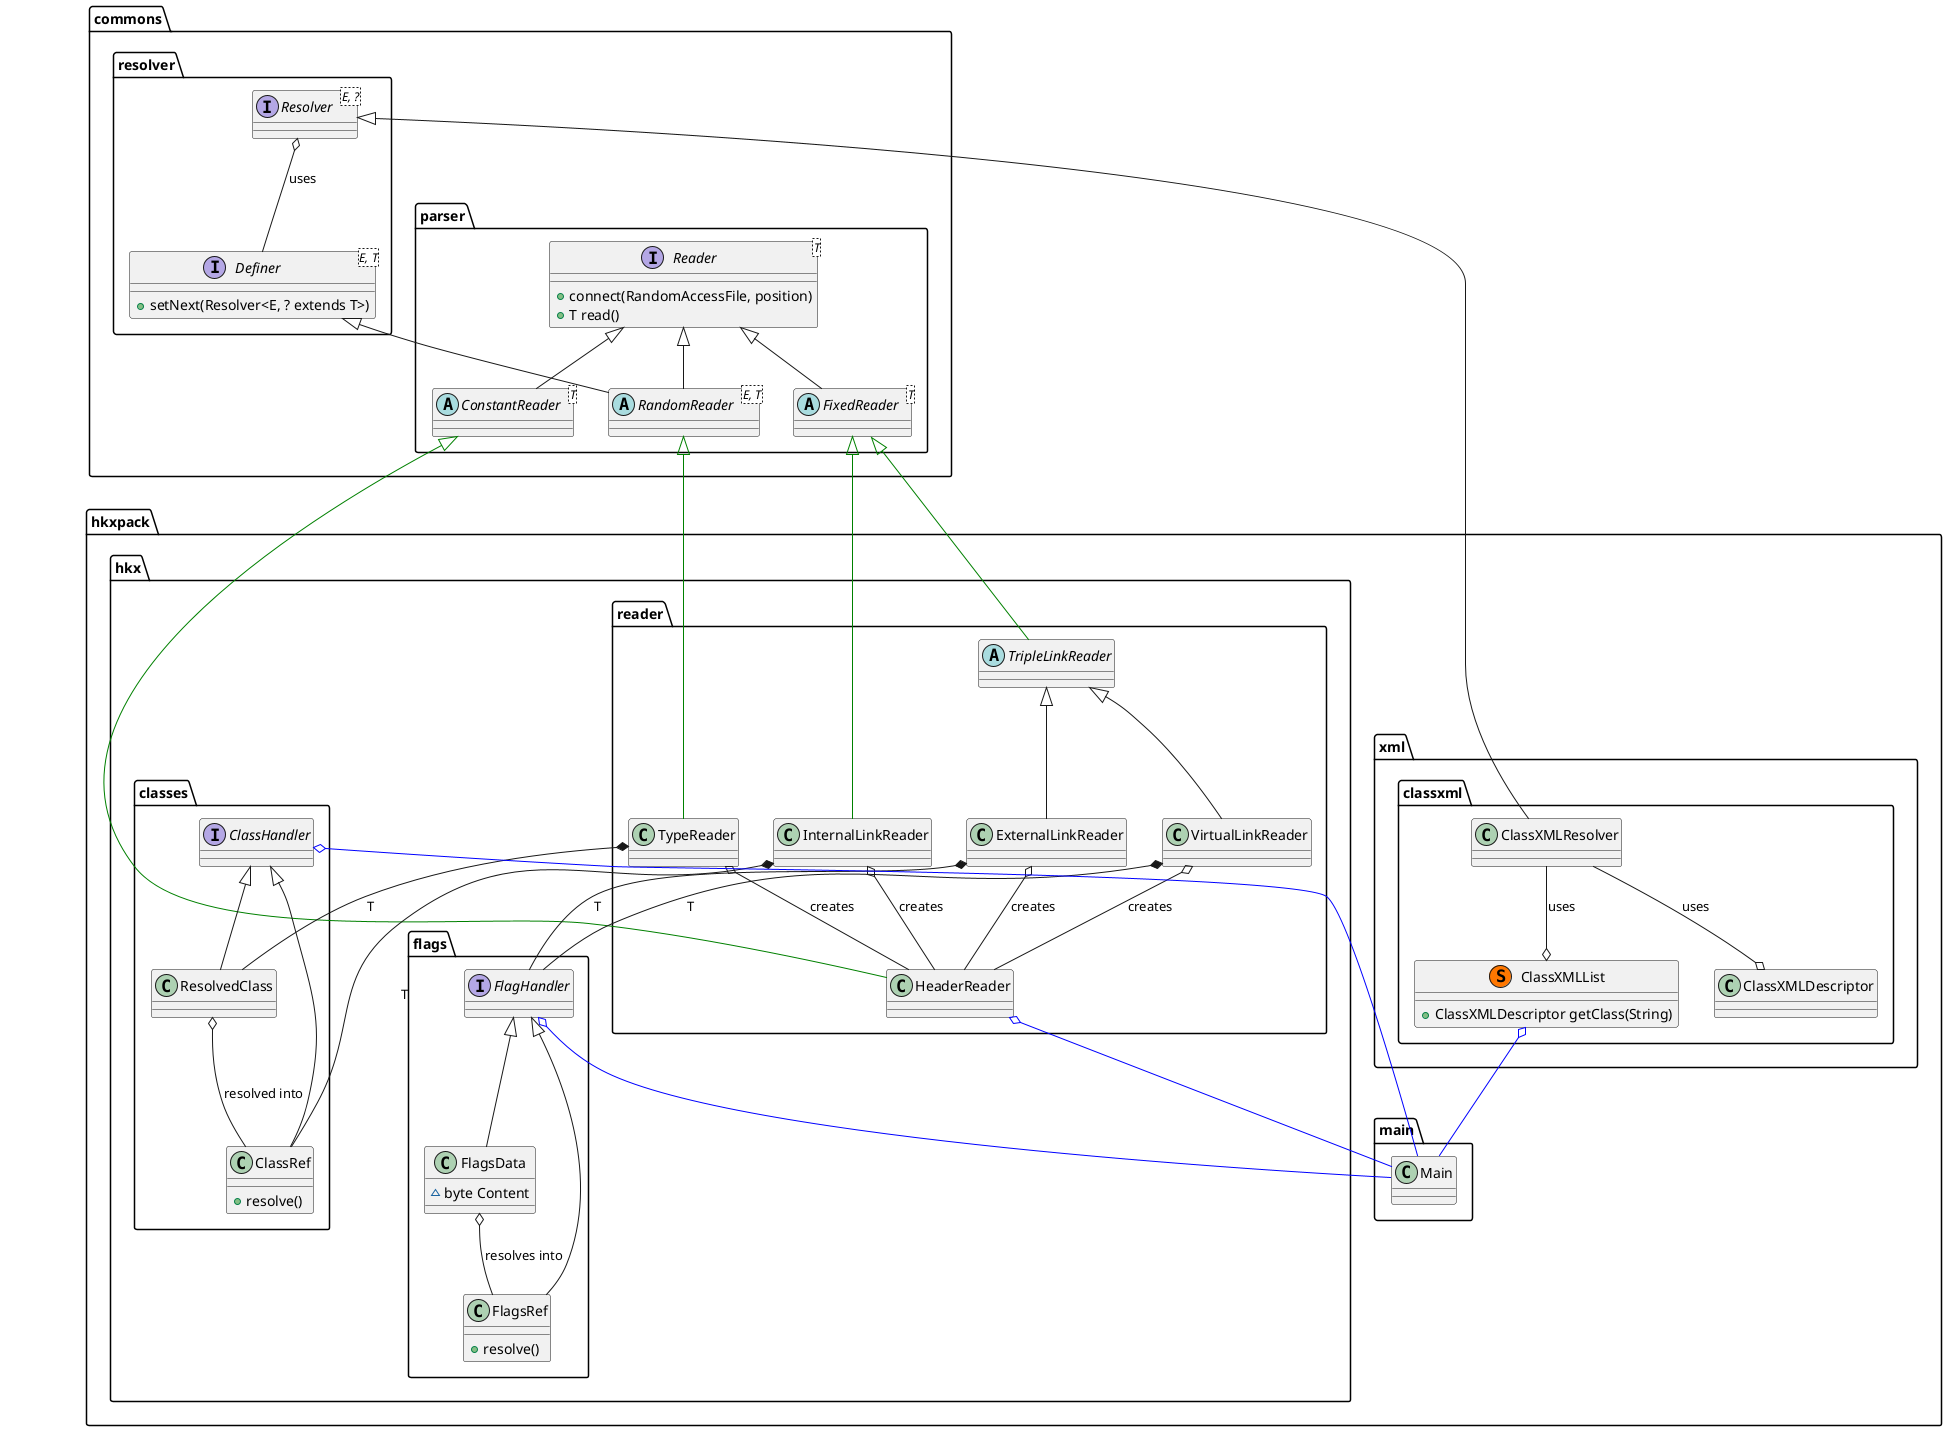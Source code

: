 @startuml
package commons {
	package parser {
		interface Reader<T> {
			+connect(RandomAccessFile, position)
			+T read()
		}
		abstract class ConstantReader<T>
		abstract class FixedReader<T>
		abstract class RandomReader<E, T>
		Reader <|-- ConstantReader
		Reader <|-- FixedReader
		Reader <|-- RandomReader
	}
	package resolver {
		interface Definer<E, T> {
			+setNext(Resolver<E, ? extends T>)
		}
		interface Resolver<E, ?>
		Definer <|-- RandomReader
		Resolver o-- Definer : uses
	}
}

package hkxpack {
	package hkx {
		package reader {
			abstract class TripleLinkReader
			ConstantReader <|-- HeaderReader #green
			FixedReader <|-- InternalLinkReader #green
			RandomReader <|-- TypeReader #green
			FixedReader <|-- TripleLinkReader #green
			TripleLinkReader <|-- ExternalLinkReader
			TripleLinkReader <|-- VirtualLinkReader
			InternalLinkReader o-- HeaderReader : creates
			ExternalLinkReader o-- HeaderReader : creates
			VirtualLinkReader o-- HeaderReader : creates
			TypeReader o-- HeaderReader : creates 
		}
		package flags {
			interface FlagHandler
			class FlagsRef {
				+resolve()
			}
			FlagHandler <|-- FlagsRef
			class FlagsData {
				~byte Content
			}
			FlagsData o-- FlagsRef : resolves into
			FlagHandler <|-- FlagsData
			ExternalLinkReader *-- FlagHandler : T
			VirtualLinkReader *-- FlagHandler : T
		}
		package classes {
			interface ClassHandler
			class ClassRef {
				+resolve()
			}
			ClassHandler <|-- ClassRef
			class ResolvedClass
			ClassHandler <|-- ResolvedClass
			ResolvedClass o-- ClassRef : resolved into
			TypeReader *-- ResolvedClass : T
			InternalLinkReader *-- ClassRef : T
		}
	}
	package xml {
		package classxml {
			class ClassXMLList << (S, #FF7700) >> {
				+ClassXMLDescriptor getClass(String)
			}
			class ClassXMLDescriptor
			class ClassXMLResolver
			Resolver <|-- ClassXMLResolver
			ClassXMLDescriptor o-u- ClassXMLResolver : uses
			ClassXMLList o-u- ClassXMLResolver : uses
		}
	}
	package main {
		class Main {
		}
		HeaderReader o-- Main #blue
		ClassHandler o-- Main #blue
		FlagHandler o-- Main #blue
		ClassXMLList o-- Main #blue
	}
}
@enduml
